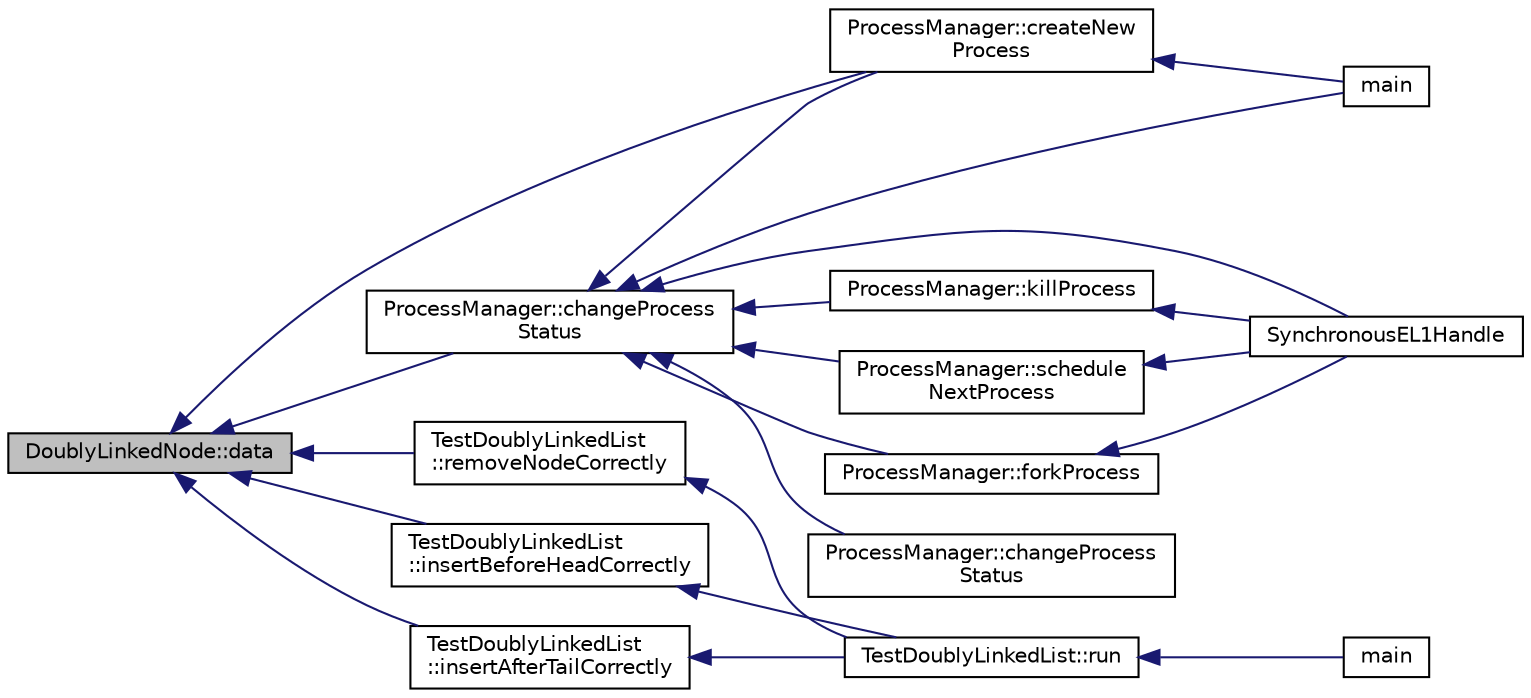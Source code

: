 digraph "DoublyLinkedNode::data"
{
  edge [fontname="Helvetica",fontsize="10",labelfontname="Helvetica",labelfontsize="10"];
  node [fontname="Helvetica",fontsize="10",shape=record];
  rankdir="LR";
  Node7 [label="DoublyLinkedNode::data",height=0.2,width=0.4,color="black", fillcolor="grey75", style="filled", fontcolor="black"];
  Node7 -> Node8 [dir="back",color="midnightblue",fontsize="10",style="solid",fontname="Helvetica"];
  Node8 [label="ProcessManager::createNew\lProcess",height=0.2,width=0.4,color="black", fillcolor="white", style="filled",URL="$d2/dce/class_process_manager.html#aebaf5b36a78fe9c75c1a1fb81d6851ac"];
  Node8 -> Node9 [dir="back",color="midnightblue",fontsize="10",style="solid",fontname="Helvetica"];
  Node9 [label="main",height=0.2,width=0.4,color="black", fillcolor="white", style="filled",URL="$d9/d35/main__run__process_8cpp.html#ae66f6b31b5ad750f1fe042a706a4e3d4"];
  Node7 -> Node10 [dir="back",color="midnightblue",fontsize="10",style="solid",fontname="Helvetica"];
  Node10 [label="ProcessManager::changeProcess\lStatus",height=0.2,width=0.4,color="black", fillcolor="white", style="filled",URL="$d2/dce/class_process_manager.html#a0bcc42f5333bb6a0613e38721227bbd2"];
  Node10 -> Node8 [dir="back",color="midnightblue",fontsize="10",style="solid",fontname="Helvetica"];
  Node10 -> Node11 [dir="back",color="midnightblue",fontsize="10",style="solid",fontname="Helvetica"];
  Node11 [label="SynchronousEL1Handle",height=0.2,width=0.4,color="black", fillcolor="white", style="filled",URL="$dd/d12/exceptions_8cpp.html#adf8fdfc202648f336df261faf22abf24"];
  Node10 -> Node9 [dir="back",color="midnightblue",fontsize="10",style="solid",fontname="Helvetica"];
  Node10 -> Node12 [dir="back",color="midnightblue",fontsize="10",style="solid",fontname="Helvetica"];
  Node12 [label="ProcessManager::killProcess",height=0.2,width=0.4,color="black", fillcolor="white", style="filled",URL="$d2/dce/class_process_manager.html#aa7b17ec2be5c3de2ef4b712236d71bd7"];
  Node12 -> Node11 [dir="back",color="midnightblue",fontsize="10",style="solid",fontname="Helvetica"];
  Node10 -> Node13 [dir="back",color="midnightblue",fontsize="10",style="solid",fontname="Helvetica"];
  Node13 [label="ProcessManager::schedule\lNextProcess",height=0.2,width=0.4,color="black", fillcolor="white", style="filled",URL="$d2/dce/class_process_manager.html#a64f2aa8b0886f482d5039c65bca72af7"];
  Node13 -> Node11 [dir="back",color="midnightblue",fontsize="10",style="solid",fontname="Helvetica"];
  Node10 -> Node14 [dir="back",color="midnightblue",fontsize="10",style="solid",fontname="Helvetica"];
  Node14 [label="ProcessManager::forkProcess",height=0.2,width=0.4,color="black", fillcolor="white", style="filled",URL="$d2/dce/class_process_manager.html#a82f37357a83d54343c703dbf354ccfd8"];
  Node14 -> Node11 [dir="back",color="midnightblue",fontsize="10",style="solid",fontname="Helvetica"];
  Node10 -> Node15 [dir="back",color="midnightblue",fontsize="10",style="solid",fontname="Helvetica"];
  Node15 [label="ProcessManager::changeProcess\lStatus",height=0.2,width=0.4,color="black", fillcolor="white", style="filled",URL="$d2/dce/class_process_manager.html#a3e43ea8b76c7d927f074eca7f6349c1b"];
  Node7 -> Node16 [dir="back",color="midnightblue",fontsize="10",style="solid",fontname="Helvetica"];
  Node16 [label="TestDoublyLinkedList\l::removeNodeCorrectly",height=0.2,width=0.4,color="black", fillcolor="white", style="filled",URL="$da/dbb/class_test_doubly_linked_list.html#a77f492c2e602eda06d9c7e2e0d9655d7"];
  Node16 -> Node17 [dir="back",color="midnightblue",fontsize="10",style="solid",fontname="Helvetica"];
  Node17 [label="TestDoublyLinkedList::run",height=0.2,width=0.4,color="black", fillcolor="white", style="filled",URL="$da/dbb/class_test_doubly_linked_list.html#ab6bf21c4d7e82494e2283c0ae636dd1f"];
  Node17 -> Node18 [dir="back",color="midnightblue",fontsize="10",style="solid",fontname="Helvetica"];
  Node18 [label="main",height=0.2,width=0.4,color="black", fillcolor="white", style="filled",URL="$d1/d40/main__debug___pid_manager_8cpp.html#ae66f6b31b5ad750f1fe042a706a4e3d4"];
  Node7 -> Node19 [dir="back",color="midnightblue",fontsize="10",style="solid",fontname="Helvetica"];
  Node19 [label="TestDoublyLinkedList\l::insertBeforeHeadCorrectly",height=0.2,width=0.4,color="black", fillcolor="white", style="filled",URL="$da/dbb/class_test_doubly_linked_list.html#a6f9583b054d9129a3d8fef4030b2bc9e"];
  Node19 -> Node17 [dir="back",color="midnightblue",fontsize="10",style="solid",fontname="Helvetica"];
  Node7 -> Node20 [dir="back",color="midnightblue",fontsize="10",style="solid",fontname="Helvetica"];
  Node20 [label="TestDoublyLinkedList\l::insertAfterTailCorrectly",height=0.2,width=0.4,color="black", fillcolor="white", style="filled",URL="$da/dbb/class_test_doubly_linked_list.html#adeae951f50b0ca5f9c158637630aaa86"];
  Node20 -> Node17 [dir="back",color="midnightblue",fontsize="10",style="solid",fontname="Helvetica"];
}
